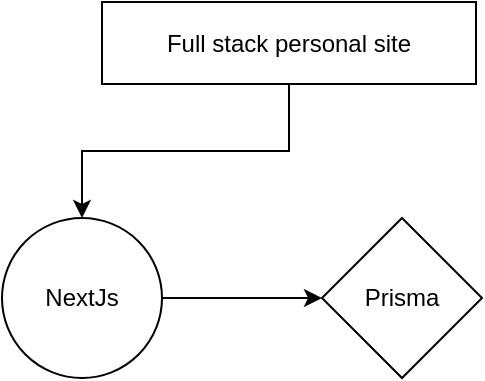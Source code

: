 <mxfile version="24.7.17">
  <diagram name="Page-1" id="dMQTYi7qANPklL-4qzlM">
    <mxGraphModel dx="1395" dy="722" grid="0" gridSize="10" guides="1" tooltips="1" connect="1" arrows="1" fold="1" page="1" pageScale="1" pageWidth="1169" pageHeight="827" math="0" shadow="0">
      <root>
        <mxCell id="0" />
        <mxCell id="1" parent="0" />
        <mxCell id="be-U-O9A6L8kpEZBlKKN-3" value="" style="edgeStyle=orthogonalEdgeStyle;rounded=0;orthogonalLoop=1;jettySize=auto;html=1;" edge="1" parent="1" source="m3juNqGSzyA2AtN5-G-g-2" target="be-U-O9A6L8kpEZBlKKN-2">
          <mxGeometry relative="1" as="geometry" />
        </mxCell>
        <mxCell id="m3juNqGSzyA2AtN5-G-g-2" value="Full stack personal site" style="rounded=0;whiteSpace=wrap;html=1;" parent="1" vertex="1">
          <mxGeometry x="128" y="48" width="187" height="41" as="geometry" />
        </mxCell>
        <mxCell id="be-U-O9A6L8kpEZBlKKN-5" value="" style="edgeStyle=orthogonalEdgeStyle;rounded=0;orthogonalLoop=1;jettySize=auto;html=1;" edge="1" parent="1" source="be-U-O9A6L8kpEZBlKKN-2" target="be-U-O9A6L8kpEZBlKKN-4">
          <mxGeometry relative="1" as="geometry" />
        </mxCell>
        <mxCell id="be-U-O9A6L8kpEZBlKKN-2" value="NextJs" style="ellipse;whiteSpace=wrap;html=1;rounded=0;" vertex="1" parent="1">
          <mxGeometry x="78" y="156" width="80" height="80" as="geometry" />
        </mxCell>
        <mxCell id="be-U-O9A6L8kpEZBlKKN-4" value="Prisma" style="rhombus;whiteSpace=wrap;html=1;rounded=0;" vertex="1" parent="1">
          <mxGeometry x="238" y="156" width="80" height="80" as="geometry" />
        </mxCell>
      </root>
    </mxGraphModel>
  </diagram>
</mxfile>
